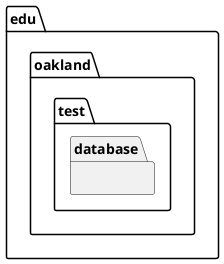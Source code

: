 @startuml DatabaseTestPackage_InternalDependencies

package edu.oakland.test.database {
    
}

@enduml